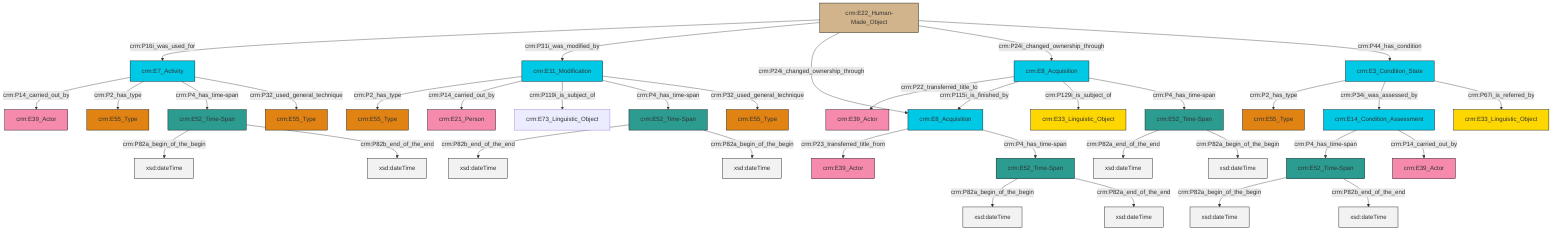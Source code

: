graph TD
classDef Literal fill:#f2f2f2,stroke:#000000;
classDef CRM_Entity fill:#FFFFFF,stroke:#000000;
classDef Temporal_Entity fill:#00C9E6, stroke:#000000;
classDef Type fill:#E18312, stroke:#000000;
classDef Time-Span fill:#2C9C91, stroke:#000000;
classDef Appellation fill:#FFEB7F, stroke:#000000;
classDef Place fill:#008836, stroke:#000000;
classDef Persistent_Item fill:#B266B2, stroke:#000000;
classDef Conceptual_Object fill:#FFD700, stroke:#000000;
classDef Physical_Thing fill:#D2B48C, stroke:#000000;
classDef Actor fill:#f58aad, stroke:#000000;
classDef PC_Classes fill:#4ce600, stroke:#000000;
classDef Multi fill:#cccccc,stroke:#000000;

0["crm:E11_Modification"]:::Temporal_Entity -->|crm:P2_has_type| 1["crm:E55_Type"]:::Type
4["crm:E8_Acquisition"]:::Temporal_Entity -->|crm:P22_transferred_title_to| 5["crm:E39_Actor"]:::Actor
6["crm:E14_Condition_Assessment"]:::Temporal_Entity -->|crm:P4_has_time-span| 7["crm:E52_Time-Span"]:::Time-Span
8["crm:E52_Time-Span"]:::Time-Span -->|crm:P82a_begin_of_the_begin| 9[xsd:dateTime]:::Literal
14["crm:E52_Time-Span"]:::Time-Span -->|crm:P82b_end_of_the_end| 15[xsd:dateTime]:::Literal
0["crm:E11_Modification"]:::Temporal_Entity -->|crm:P14_carried_out_by| 19["crm:E21_Person"]:::Actor
20["crm:E3_Condition_State"]:::Temporal_Entity -->|crm:P2_has_type| 21["crm:E55_Type"]:::Type
0["crm:E11_Modification"]:::Temporal_Entity -->|crm:P119i_is_subject_of| 10["crm:E73_Linguistic_Object"]:::Default
22["crm:E7_Activity"]:::Temporal_Entity -->|crm:P14_carried_out_by| 25["crm:E39_Actor"]:::Actor
7["crm:E52_Time-Span"]:::Time-Span -->|crm:P82a_begin_of_the_begin| 26[xsd:dateTime]:::Literal
7["crm:E52_Time-Span"]:::Time-Span -->|crm:P82b_end_of_the_end| 27[xsd:dateTime]:::Literal
28["crm:E8_Acquisition"]:::Temporal_Entity -->|crm:P23_transferred_title_from| 29["crm:E39_Actor"]:::Actor
34["crm:E22_Human-Made_Object"]:::Physical_Thing -->|crm:P16i_was_used_for| 22["crm:E7_Activity"]:::Temporal_Entity
34["crm:E22_Human-Made_Object"]:::Physical_Thing -->|crm:P31i_was_modified_by| 0["crm:E11_Modification"]:::Temporal_Entity
20["crm:E3_Condition_State"]:::Temporal_Entity -->|crm:P34i_was_assessed_by| 6["crm:E14_Condition_Assessment"]:::Temporal_Entity
34["crm:E22_Human-Made_Object"]:::Physical_Thing -->|crm:P24i_changed_ownership_through| 28["crm:E8_Acquisition"]:::Temporal_Entity
4["crm:E8_Acquisition"]:::Temporal_Entity -->|crm:P115i_is_finished_by| 28["crm:E8_Acquisition"]:::Temporal_Entity
16["crm:E52_Time-Span"]:::Time-Span -->|crm:P82a_begin_of_the_begin| 40[xsd:dateTime]:::Literal
28["crm:E8_Acquisition"]:::Temporal_Entity -->|crm:P4_has_time-span| 8["crm:E52_Time-Span"]:::Time-Span
34["crm:E22_Human-Made_Object"]:::Physical_Thing -->|crm:P24i_changed_ownership_through| 4["crm:E8_Acquisition"]:::Temporal_Entity
8["crm:E52_Time-Span"]:::Time-Span -->|crm:P82a_end_of_the_end| 46[xsd:dateTime]:::Literal
22["crm:E7_Activity"]:::Temporal_Entity -->|crm:P2_has_type| 47["crm:E55_Type"]:::Type
4["crm:E8_Acquisition"]:::Temporal_Entity -->|crm:P129i_is_subject_of| 49["crm:E33_Linguistic_Object"]:::Conceptual_Object
14["crm:E52_Time-Span"]:::Time-Span -->|crm:P82a_begin_of_the_begin| 52[xsd:dateTime]:::Literal
20["crm:E3_Condition_State"]:::Temporal_Entity -->|crm:P67i_is_referred_by| 2["crm:E33_Linguistic_Object"]:::Conceptual_Object
4["crm:E8_Acquisition"]:::Temporal_Entity -->|crm:P4_has_time-span| 38["crm:E52_Time-Span"]:::Time-Span
22["crm:E7_Activity"]:::Temporal_Entity -->|crm:P4_has_time-span| 16["crm:E52_Time-Span"]:::Time-Span
0["crm:E11_Modification"]:::Temporal_Entity -->|crm:P4_has_time-span| 14["crm:E52_Time-Span"]:::Time-Span
34["crm:E22_Human-Made_Object"]:::Physical_Thing -->|crm:P44_has_condition| 20["crm:E3_Condition_State"]:::Temporal_Entity
38["crm:E52_Time-Span"]:::Time-Span -->|crm:P82a_end_of_the_end| 55[xsd:dateTime]:::Literal
22["crm:E7_Activity"]:::Temporal_Entity -->|crm:P32_used_general_technique| 43["crm:E55_Type"]:::Type
38["crm:E52_Time-Span"]:::Time-Span -->|crm:P82a_begin_of_the_begin| 56[xsd:dateTime]:::Literal
16["crm:E52_Time-Span"]:::Time-Span -->|crm:P82b_end_of_the_end| 59[xsd:dateTime]:::Literal
6["crm:E14_Condition_Assessment"]:::Temporal_Entity -->|crm:P14_carried_out_by| 41["crm:E39_Actor"]:::Actor
0["crm:E11_Modification"]:::Temporal_Entity -->|crm:P32_used_general_technique| 35["crm:E55_Type"]:::Type
